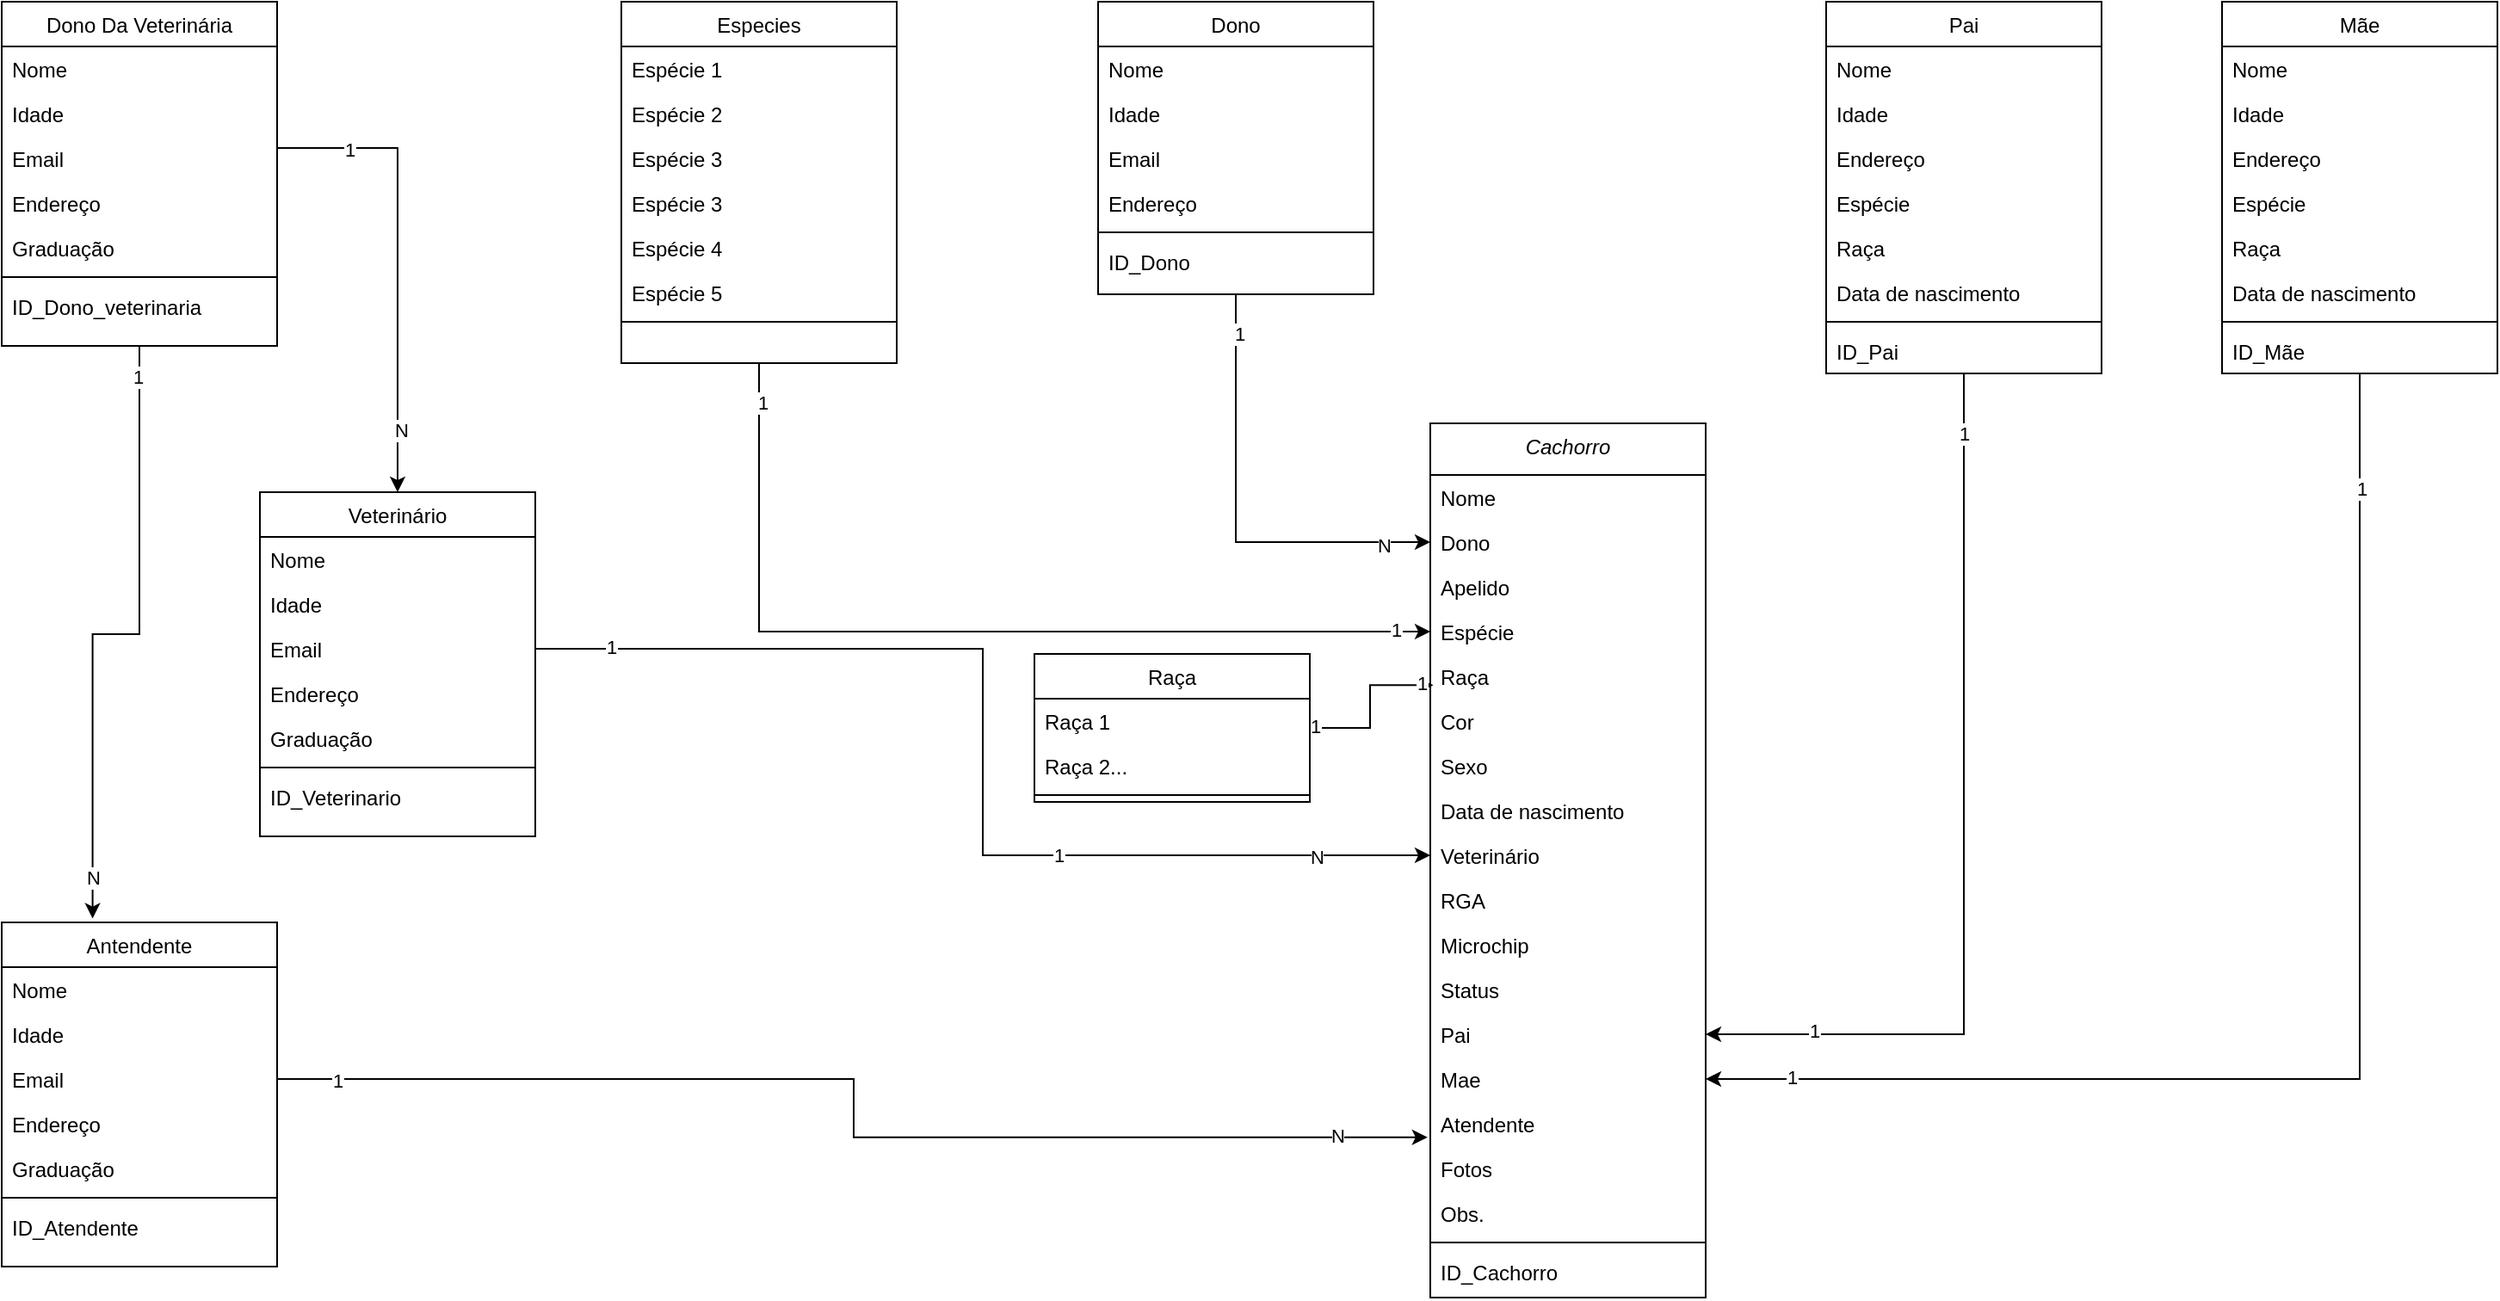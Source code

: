 <mxfile version="16.6.1" type="github">
  <diagram id="C5RBs43oDa-KdzZeNtuy" name="Page-1">
    <mxGraphModel dx="2426" dy="934" grid="1" gridSize="10" guides="1" tooltips="1" connect="1" arrows="1" fold="1" page="1" pageScale="1" pageWidth="827" pageHeight="1169" math="0" shadow="0">
      <root>
        <mxCell id="WIyWlLk6GJQsqaUBKTNV-0" />
        <mxCell id="WIyWlLk6GJQsqaUBKTNV-1" parent="WIyWlLk6GJQsqaUBKTNV-0" />
        <mxCell id="zkfFHV4jXpPFQw0GAbJ--0" value="Cachorro" style="swimlane;fontStyle=2;align=center;verticalAlign=top;childLayout=stackLayout;horizontal=1;startSize=30;horizontalStack=0;resizeParent=1;resizeLast=0;collapsible=1;marginBottom=0;rounded=0;shadow=0;strokeWidth=1;" parent="WIyWlLk6GJQsqaUBKTNV-1" vertex="1">
          <mxGeometry x="860" y="270" width="160" height="508" as="geometry">
            <mxRectangle x="230" y="140" width="160" height="26" as="alternateBounds" />
          </mxGeometry>
        </mxCell>
        <mxCell id="zkfFHV4jXpPFQw0GAbJ--1" value="Nome" style="text;align=left;verticalAlign=top;spacingLeft=4;spacingRight=4;overflow=hidden;rotatable=0;points=[[0,0.5],[1,0.5]];portConstraint=eastwest;" parent="zkfFHV4jXpPFQw0GAbJ--0" vertex="1">
          <mxGeometry y="30" width="160" height="26" as="geometry" />
        </mxCell>
        <mxCell id="6WogkXGTX9VbG-yehaHw-93" value="Dono" style="text;align=left;verticalAlign=top;spacingLeft=4;spacingRight=4;overflow=hidden;rotatable=0;points=[[0,0.5],[1,0.5]];portConstraint=eastwest;" vertex="1" parent="zkfFHV4jXpPFQw0GAbJ--0">
          <mxGeometry y="56" width="160" height="26" as="geometry" />
        </mxCell>
        <mxCell id="zkfFHV4jXpPFQw0GAbJ--2" value="Apelido" style="text;align=left;verticalAlign=top;spacingLeft=4;spacingRight=4;overflow=hidden;rotatable=0;points=[[0,0.5],[1,0.5]];portConstraint=eastwest;rounded=0;shadow=0;html=0;" parent="zkfFHV4jXpPFQw0GAbJ--0" vertex="1">
          <mxGeometry y="82" width="160" height="26" as="geometry" />
        </mxCell>
        <mxCell id="zkfFHV4jXpPFQw0GAbJ--3" value="Espécie" style="text;align=left;verticalAlign=top;spacingLeft=4;spacingRight=4;overflow=hidden;rotatable=0;points=[[0,0.5],[1,0.5]];portConstraint=eastwest;rounded=0;shadow=0;html=0;" parent="zkfFHV4jXpPFQw0GAbJ--0" vertex="1">
          <mxGeometry y="108" width="160" height="26" as="geometry" />
        </mxCell>
        <mxCell id="6WogkXGTX9VbG-yehaHw-0" value="Raça" style="text;align=left;verticalAlign=top;spacingLeft=4;spacingRight=4;overflow=hidden;rotatable=0;points=[[0,0.5],[1,0.5]];portConstraint=eastwest;rounded=0;shadow=0;html=0;" vertex="1" parent="zkfFHV4jXpPFQw0GAbJ--0">
          <mxGeometry y="134" width="160" height="26" as="geometry" />
        </mxCell>
        <mxCell id="6WogkXGTX9VbG-yehaHw-2" value="Cor" style="text;align=left;verticalAlign=top;spacingLeft=4;spacingRight=4;overflow=hidden;rotatable=0;points=[[0,0.5],[1,0.5]];portConstraint=eastwest;rounded=0;shadow=0;html=0;" vertex="1" parent="zkfFHV4jXpPFQw0GAbJ--0">
          <mxGeometry y="160" width="160" height="26" as="geometry" />
        </mxCell>
        <mxCell id="6WogkXGTX9VbG-yehaHw-1" value="Sexo" style="text;align=left;verticalAlign=top;spacingLeft=4;spacingRight=4;overflow=hidden;rotatable=0;points=[[0,0.5],[1,0.5]];portConstraint=eastwest;rounded=0;shadow=0;html=0;" vertex="1" parent="zkfFHV4jXpPFQw0GAbJ--0">
          <mxGeometry y="186" width="160" height="26" as="geometry" />
        </mxCell>
        <mxCell id="6WogkXGTX9VbG-yehaHw-6" value="Data de nascimento" style="text;align=left;verticalAlign=top;spacingLeft=4;spacingRight=4;overflow=hidden;rotatable=0;points=[[0,0.5],[1,0.5]];portConstraint=eastwest;rounded=0;shadow=0;html=0;" vertex="1" parent="zkfFHV4jXpPFQw0GAbJ--0">
          <mxGeometry y="212" width="160" height="26" as="geometry" />
        </mxCell>
        <mxCell id="6WogkXGTX9VbG-yehaHw-3" value="Veterinário " style="text;align=left;verticalAlign=top;spacingLeft=4;spacingRight=4;overflow=hidden;rotatable=0;points=[[0,0.5],[1,0.5]];portConstraint=eastwest;rounded=0;shadow=0;html=0;" vertex="1" parent="zkfFHV4jXpPFQw0GAbJ--0">
          <mxGeometry y="238" width="160" height="26" as="geometry" />
        </mxCell>
        <mxCell id="6WogkXGTX9VbG-yehaHw-5" value="RGA" style="text;align=left;verticalAlign=top;spacingLeft=4;spacingRight=4;overflow=hidden;rotatable=0;points=[[0,0.5],[1,0.5]];portConstraint=eastwest;rounded=0;shadow=0;html=0;" vertex="1" parent="zkfFHV4jXpPFQw0GAbJ--0">
          <mxGeometry y="264" width="160" height="26" as="geometry" />
        </mxCell>
        <mxCell id="6WogkXGTX9VbG-yehaHw-8" value="Microchip" style="text;align=left;verticalAlign=top;spacingLeft=4;spacingRight=4;overflow=hidden;rotatable=0;points=[[0,0.5],[1,0.5]];portConstraint=eastwest;rounded=0;shadow=0;html=0;" vertex="1" parent="zkfFHV4jXpPFQw0GAbJ--0">
          <mxGeometry y="290" width="160" height="26" as="geometry" />
        </mxCell>
        <mxCell id="6WogkXGTX9VbG-yehaHw-10" value="Status" style="text;align=left;verticalAlign=top;spacingLeft=4;spacingRight=4;overflow=hidden;rotatable=0;points=[[0,0.5],[1,0.5]];portConstraint=eastwest;rounded=0;shadow=0;html=0;" vertex="1" parent="zkfFHV4jXpPFQw0GAbJ--0">
          <mxGeometry y="316" width="160" height="26" as="geometry" />
        </mxCell>
        <mxCell id="6WogkXGTX9VbG-yehaHw-9" value="Pai" style="text;align=left;verticalAlign=top;spacingLeft=4;spacingRight=4;overflow=hidden;rotatable=0;points=[[0,0.5],[1,0.5]];portConstraint=eastwest;rounded=0;shadow=0;html=0;" vertex="1" parent="zkfFHV4jXpPFQw0GAbJ--0">
          <mxGeometry y="342" width="160" height="26" as="geometry" />
        </mxCell>
        <mxCell id="6WogkXGTX9VbG-yehaHw-7" value="Mae" style="text;align=left;verticalAlign=top;spacingLeft=4;spacingRight=4;overflow=hidden;rotatable=0;points=[[0,0.5],[1,0.5]];portConstraint=eastwest;rounded=0;shadow=0;html=0;" vertex="1" parent="zkfFHV4jXpPFQw0GAbJ--0">
          <mxGeometry y="368" width="160" height="26" as="geometry" />
        </mxCell>
        <mxCell id="6WogkXGTX9VbG-yehaHw-4" value="Atendente" style="text;align=left;verticalAlign=top;spacingLeft=4;spacingRight=4;overflow=hidden;rotatable=0;points=[[0,0.5],[1,0.5]];portConstraint=eastwest;rounded=0;shadow=0;html=0;" vertex="1" parent="zkfFHV4jXpPFQw0GAbJ--0">
          <mxGeometry y="394" width="160" height="26" as="geometry" />
        </mxCell>
        <mxCell id="6WogkXGTX9VbG-yehaHw-12" value="Fotos" style="text;align=left;verticalAlign=top;spacingLeft=4;spacingRight=4;overflow=hidden;rotatable=0;points=[[0,0.5],[1,0.5]];portConstraint=eastwest;rounded=0;shadow=0;html=0;" vertex="1" parent="zkfFHV4jXpPFQw0GAbJ--0">
          <mxGeometry y="420" width="160" height="26" as="geometry" />
        </mxCell>
        <mxCell id="6WogkXGTX9VbG-yehaHw-11" value="Obs." style="text;align=left;verticalAlign=top;spacingLeft=4;spacingRight=4;overflow=hidden;rotatable=0;points=[[0,0.5],[1,0.5]];portConstraint=eastwest;rounded=0;shadow=0;html=0;" vertex="1" parent="zkfFHV4jXpPFQw0GAbJ--0">
          <mxGeometry y="446" width="160" height="26" as="geometry" />
        </mxCell>
        <mxCell id="zkfFHV4jXpPFQw0GAbJ--4" value="" style="line;html=1;strokeWidth=1;align=left;verticalAlign=middle;spacingTop=-1;spacingLeft=3;spacingRight=3;rotatable=0;labelPosition=right;points=[];portConstraint=eastwest;" parent="zkfFHV4jXpPFQw0GAbJ--0" vertex="1">
          <mxGeometry y="472" width="160" height="8" as="geometry" />
        </mxCell>
        <mxCell id="zkfFHV4jXpPFQw0GAbJ--5" value="ID_Cachorro" style="text;align=left;verticalAlign=top;spacingLeft=4;spacingRight=4;overflow=hidden;rotatable=0;points=[[0,0.5],[1,0.5]];portConstraint=eastwest;" parent="zkfFHV4jXpPFQw0GAbJ--0" vertex="1">
          <mxGeometry y="480" width="160" height="26" as="geometry" />
        </mxCell>
        <mxCell id="zkfFHV4jXpPFQw0GAbJ--6" value="Veterinário" style="swimlane;fontStyle=0;align=center;verticalAlign=top;childLayout=stackLayout;horizontal=1;startSize=26;horizontalStack=0;resizeParent=1;resizeLast=0;collapsible=1;marginBottom=0;rounded=0;shadow=0;strokeWidth=1;" parent="WIyWlLk6GJQsqaUBKTNV-1" vertex="1">
          <mxGeometry x="180" y="310" width="160" height="200" as="geometry">
            <mxRectangle x="130" y="380" width="160" height="26" as="alternateBounds" />
          </mxGeometry>
        </mxCell>
        <mxCell id="zkfFHV4jXpPFQw0GAbJ--7" value="Nome" style="text;align=left;verticalAlign=top;spacingLeft=4;spacingRight=4;overflow=hidden;rotatable=0;points=[[0,0.5],[1,0.5]];portConstraint=eastwest;" parent="zkfFHV4jXpPFQw0GAbJ--6" vertex="1">
          <mxGeometry y="26" width="160" height="26" as="geometry" />
        </mxCell>
        <mxCell id="zkfFHV4jXpPFQw0GAbJ--8" value="Idade" style="text;align=left;verticalAlign=top;spacingLeft=4;spacingRight=4;overflow=hidden;rotatable=0;points=[[0,0.5],[1,0.5]];portConstraint=eastwest;rounded=0;shadow=0;html=0;" parent="zkfFHV4jXpPFQw0GAbJ--6" vertex="1">
          <mxGeometry y="52" width="160" height="26" as="geometry" />
        </mxCell>
        <mxCell id="6WogkXGTX9VbG-yehaHw-19" value="Email" style="text;align=left;verticalAlign=top;spacingLeft=4;spacingRight=4;overflow=hidden;rotatable=0;points=[[0,0.5],[1,0.5]];portConstraint=eastwest;rounded=0;shadow=0;html=0;" vertex="1" parent="zkfFHV4jXpPFQw0GAbJ--6">
          <mxGeometry y="78" width="160" height="26" as="geometry" />
        </mxCell>
        <mxCell id="6WogkXGTX9VbG-yehaHw-20" value="Endereço" style="text;align=left;verticalAlign=top;spacingLeft=4;spacingRight=4;overflow=hidden;rotatable=0;points=[[0,0.5],[1,0.5]];portConstraint=eastwest;rounded=0;shadow=0;html=0;" vertex="1" parent="zkfFHV4jXpPFQw0GAbJ--6">
          <mxGeometry y="104" width="160" height="26" as="geometry" />
        </mxCell>
        <mxCell id="6WogkXGTX9VbG-yehaHw-21" value="Graduação" style="text;align=left;verticalAlign=top;spacingLeft=4;spacingRight=4;overflow=hidden;rotatable=0;points=[[0,0.5],[1,0.5]];portConstraint=eastwest;rounded=0;shadow=0;html=0;" vertex="1" parent="zkfFHV4jXpPFQw0GAbJ--6">
          <mxGeometry y="130" width="160" height="26" as="geometry" />
        </mxCell>
        <mxCell id="zkfFHV4jXpPFQw0GAbJ--9" value="" style="line;html=1;strokeWidth=1;align=left;verticalAlign=middle;spacingTop=-1;spacingLeft=3;spacingRight=3;rotatable=0;labelPosition=right;points=[];portConstraint=eastwest;" parent="zkfFHV4jXpPFQw0GAbJ--6" vertex="1">
          <mxGeometry y="156" width="160" height="8" as="geometry" />
        </mxCell>
        <mxCell id="6WogkXGTX9VbG-yehaHw-23" value="ID_Veterinario" style="text;align=left;verticalAlign=top;spacingLeft=4;spacingRight=4;overflow=hidden;rotatable=0;points=[[0,0.5],[1,0.5]];portConstraint=eastwest;rounded=0;shadow=0;html=0;" vertex="1" parent="zkfFHV4jXpPFQw0GAbJ--6">
          <mxGeometry y="164" width="160" height="26" as="geometry" />
        </mxCell>
        <mxCell id="6WogkXGTX9VbG-yehaHw-81" style="edgeStyle=orthogonalEdgeStyle;rounded=0;orthogonalLoop=1;jettySize=auto;html=1;entryX=0.011;entryY=0.698;entryDx=0;entryDy=0;entryPerimeter=0;" edge="1" parent="WIyWlLk6GJQsqaUBKTNV-1" source="zkfFHV4jXpPFQw0GAbJ--13" target="6WogkXGTX9VbG-yehaHw-0">
          <mxGeometry relative="1" as="geometry" />
        </mxCell>
        <mxCell id="6WogkXGTX9VbG-yehaHw-82" value="1" style="edgeLabel;html=1;align=center;verticalAlign=middle;resizable=0;points=[];" vertex="1" connectable="0" parent="6WogkXGTX9VbG-yehaHw-81">
          <mxGeometry x="0.865" y="1" relative="1" as="geometry">
            <mxPoint as="offset" />
          </mxGeometry>
        </mxCell>
        <mxCell id="6WogkXGTX9VbG-yehaHw-83" value="1" style="edgeLabel;html=1;align=center;verticalAlign=middle;resizable=0;points=[];" vertex="1" connectable="0" parent="6WogkXGTX9VbG-yehaHw-81">
          <mxGeometry x="-0.944" y="1" relative="1" as="geometry">
            <mxPoint as="offset" />
          </mxGeometry>
        </mxCell>
        <mxCell id="zkfFHV4jXpPFQw0GAbJ--13" value="Raça" style="swimlane;fontStyle=0;align=center;verticalAlign=top;childLayout=stackLayout;horizontal=1;startSize=26;horizontalStack=0;resizeParent=1;resizeLast=0;collapsible=1;marginBottom=0;rounded=0;shadow=0;strokeWidth=1;" parent="WIyWlLk6GJQsqaUBKTNV-1" vertex="1">
          <mxGeometry x="630" y="404" width="160" height="86" as="geometry">
            <mxRectangle x="340" y="380" width="170" height="26" as="alternateBounds" />
          </mxGeometry>
        </mxCell>
        <mxCell id="zkfFHV4jXpPFQw0GAbJ--14" value="Raça 1" style="text;align=left;verticalAlign=top;spacingLeft=4;spacingRight=4;overflow=hidden;rotatable=0;points=[[0,0.5],[1,0.5]];portConstraint=eastwest;" parent="zkfFHV4jXpPFQw0GAbJ--13" vertex="1">
          <mxGeometry y="26" width="160" height="26" as="geometry" />
        </mxCell>
        <mxCell id="6WogkXGTX9VbG-yehaHw-18" value="Raça 2..." style="text;align=left;verticalAlign=top;spacingLeft=4;spacingRight=4;overflow=hidden;rotatable=0;points=[[0,0.5],[1,0.5]];portConstraint=eastwest;" vertex="1" parent="zkfFHV4jXpPFQw0GAbJ--13">
          <mxGeometry y="52" width="160" height="26" as="geometry" />
        </mxCell>
        <mxCell id="zkfFHV4jXpPFQw0GAbJ--15" value="" style="line;html=1;strokeWidth=1;align=left;verticalAlign=middle;spacingTop=-1;spacingLeft=3;spacingRight=3;rotatable=0;labelPosition=right;points=[];portConstraint=eastwest;" parent="zkfFHV4jXpPFQw0GAbJ--13" vertex="1">
          <mxGeometry y="78" width="160" height="8" as="geometry" />
        </mxCell>
        <mxCell id="6WogkXGTX9VbG-yehaHw-111" style="edgeStyle=orthogonalEdgeStyle;rounded=0;orthogonalLoop=1;jettySize=auto;html=1;entryX=0;entryY=0.5;entryDx=0;entryDy=0;" edge="1" parent="WIyWlLk6GJQsqaUBKTNV-1" source="zkfFHV4jXpPFQw0GAbJ--17" target="zkfFHV4jXpPFQw0GAbJ--3">
          <mxGeometry relative="1" as="geometry" />
        </mxCell>
        <mxCell id="6WogkXGTX9VbG-yehaHw-112" value="1" style="edgeLabel;html=1;align=center;verticalAlign=middle;resizable=0;points=[];" vertex="1" connectable="0" parent="6WogkXGTX9VbG-yehaHw-111">
          <mxGeometry x="-0.917" y="2" relative="1" as="geometry">
            <mxPoint as="offset" />
          </mxGeometry>
        </mxCell>
        <mxCell id="6WogkXGTX9VbG-yehaHw-113" value="1" style="edgeLabel;html=1;align=center;verticalAlign=middle;resizable=0;points=[];" vertex="1" connectable="0" parent="6WogkXGTX9VbG-yehaHw-111">
          <mxGeometry x="0.926" y="1" relative="1" as="geometry">
            <mxPoint as="offset" />
          </mxGeometry>
        </mxCell>
        <mxCell id="zkfFHV4jXpPFQw0GAbJ--17" value="Especies" style="swimlane;fontStyle=0;align=center;verticalAlign=top;childLayout=stackLayout;horizontal=1;startSize=26;horizontalStack=0;resizeParent=1;resizeLast=0;collapsible=1;marginBottom=0;rounded=0;shadow=0;strokeWidth=1;" parent="WIyWlLk6GJQsqaUBKTNV-1" vertex="1">
          <mxGeometry x="390" y="25" width="160" height="210" as="geometry">
            <mxRectangle x="550" y="140" width="160" height="26" as="alternateBounds" />
          </mxGeometry>
        </mxCell>
        <mxCell id="zkfFHV4jXpPFQw0GAbJ--18" value="Espécie 1" style="text;align=left;verticalAlign=top;spacingLeft=4;spacingRight=4;overflow=hidden;rotatable=0;points=[[0,0.5],[1,0.5]];portConstraint=eastwest;" parent="zkfFHV4jXpPFQw0GAbJ--17" vertex="1">
          <mxGeometry y="26" width="160" height="26" as="geometry" />
        </mxCell>
        <mxCell id="zkfFHV4jXpPFQw0GAbJ--19" value="Espécie 2" style="text;align=left;verticalAlign=top;spacingLeft=4;spacingRight=4;overflow=hidden;rotatable=0;points=[[0,0.5],[1,0.5]];portConstraint=eastwest;rounded=0;shadow=0;html=0;" parent="zkfFHV4jXpPFQw0GAbJ--17" vertex="1">
          <mxGeometry y="52" width="160" height="26" as="geometry" />
        </mxCell>
        <mxCell id="6WogkXGTX9VbG-yehaHw-13" value="Espécie 3" style="text;align=left;verticalAlign=top;spacingLeft=4;spacingRight=4;overflow=hidden;rotatable=0;points=[[0,0.5],[1,0.5]];portConstraint=eastwest;rounded=0;shadow=0;html=0;" vertex="1" parent="zkfFHV4jXpPFQw0GAbJ--17">
          <mxGeometry y="78" width="160" height="26" as="geometry" />
        </mxCell>
        <mxCell id="zkfFHV4jXpPFQw0GAbJ--20" value="Espécie 3" style="text;align=left;verticalAlign=top;spacingLeft=4;spacingRight=4;overflow=hidden;rotatable=0;points=[[0,0.5],[1,0.5]];portConstraint=eastwest;rounded=0;shadow=0;html=0;" parent="zkfFHV4jXpPFQw0GAbJ--17" vertex="1">
          <mxGeometry y="104" width="160" height="26" as="geometry" />
        </mxCell>
        <mxCell id="zkfFHV4jXpPFQw0GAbJ--21" value="Espécie 4" style="text;align=left;verticalAlign=top;spacingLeft=4;spacingRight=4;overflow=hidden;rotatable=0;points=[[0,0.5],[1,0.5]];portConstraint=eastwest;rounded=0;shadow=0;html=0;" parent="zkfFHV4jXpPFQw0GAbJ--17" vertex="1">
          <mxGeometry y="130" width="160" height="26" as="geometry" />
        </mxCell>
        <mxCell id="zkfFHV4jXpPFQw0GAbJ--22" value="Espécie 5" style="text;align=left;verticalAlign=top;spacingLeft=4;spacingRight=4;overflow=hidden;rotatable=0;points=[[0,0.5],[1,0.5]];portConstraint=eastwest;rounded=0;shadow=0;html=0;" parent="zkfFHV4jXpPFQw0GAbJ--17" vertex="1">
          <mxGeometry y="156" width="160" height="26" as="geometry" />
        </mxCell>
        <mxCell id="zkfFHV4jXpPFQw0GAbJ--23" value="" style="line;html=1;strokeWidth=1;align=left;verticalAlign=middle;spacingTop=-1;spacingLeft=3;spacingRight=3;rotatable=0;labelPosition=right;points=[];portConstraint=eastwest;" parent="zkfFHV4jXpPFQw0GAbJ--17" vertex="1">
          <mxGeometry y="182" width="160" height="8" as="geometry" />
        </mxCell>
        <mxCell id="6WogkXGTX9VbG-yehaHw-88" style="edgeStyle=orthogonalEdgeStyle;rounded=0;orthogonalLoop=1;jettySize=auto;html=1;" edge="1" parent="WIyWlLk6GJQsqaUBKTNV-1" source="6WogkXGTX9VbG-yehaHw-24" target="6WogkXGTX9VbG-yehaHw-7">
          <mxGeometry relative="1" as="geometry" />
        </mxCell>
        <mxCell id="6WogkXGTX9VbG-yehaHw-89" value="1" style="edgeLabel;html=1;align=center;verticalAlign=middle;resizable=0;points=[];" vertex="1" connectable="0" parent="6WogkXGTX9VbG-yehaHw-88">
          <mxGeometry x="-0.831" y="1" relative="1" as="geometry">
            <mxPoint as="offset" />
          </mxGeometry>
        </mxCell>
        <mxCell id="6WogkXGTX9VbG-yehaHw-90" value="1" style="edgeLabel;html=1;align=center;verticalAlign=middle;resizable=0;points=[];" vertex="1" connectable="0" parent="6WogkXGTX9VbG-yehaHw-88">
          <mxGeometry x="0.873" y="-1" relative="1" as="geometry">
            <mxPoint as="offset" />
          </mxGeometry>
        </mxCell>
        <mxCell id="6WogkXGTX9VbG-yehaHw-24" value="Mãe" style="swimlane;fontStyle=0;align=center;verticalAlign=top;childLayout=stackLayout;horizontal=1;startSize=26;horizontalStack=0;resizeParent=1;resizeLast=0;collapsible=1;marginBottom=0;rounded=0;shadow=0;strokeWidth=1;" vertex="1" parent="WIyWlLk6GJQsqaUBKTNV-1">
          <mxGeometry x="1320" y="25" width="160" height="216" as="geometry">
            <mxRectangle x="130" y="380" width="160" height="26" as="alternateBounds" />
          </mxGeometry>
        </mxCell>
        <mxCell id="6WogkXGTX9VbG-yehaHw-25" value="Nome" style="text;align=left;verticalAlign=top;spacingLeft=4;spacingRight=4;overflow=hidden;rotatable=0;points=[[0,0.5],[1,0.5]];portConstraint=eastwest;" vertex="1" parent="6WogkXGTX9VbG-yehaHw-24">
          <mxGeometry y="26" width="160" height="26" as="geometry" />
        </mxCell>
        <mxCell id="6WogkXGTX9VbG-yehaHw-26" value="Idade" style="text;align=left;verticalAlign=top;spacingLeft=4;spacingRight=4;overflow=hidden;rotatable=0;points=[[0,0.5],[1,0.5]];portConstraint=eastwest;rounded=0;shadow=0;html=0;" vertex="1" parent="6WogkXGTX9VbG-yehaHw-24">
          <mxGeometry y="52" width="160" height="26" as="geometry" />
        </mxCell>
        <mxCell id="6WogkXGTX9VbG-yehaHw-33" value="Endereço" style="text;align=left;verticalAlign=top;spacingLeft=4;spacingRight=4;overflow=hidden;rotatable=0;points=[[0,0.5],[1,0.5]];portConstraint=eastwest;rounded=0;shadow=0;html=0;" vertex="1" parent="6WogkXGTX9VbG-yehaHw-24">
          <mxGeometry y="78" width="160" height="26" as="geometry" />
        </mxCell>
        <mxCell id="6WogkXGTX9VbG-yehaHw-34" value="Espécie" style="text;align=left;verticalAlign=top;spacingLeft=4;spacingRight=4;overflow=hidden;rotatable=0;points=[[0,0.5],[1,0.5]];portConstraint=eastwest;rounded=0;shadow=0;html=0;" vertex="1" parent="6WogkXGTX9VbG-yehaHw-24">
          <mxGeometry y="104" width="160" height="26" as="geometry" />
        </mxCell>
        <mxCell id="6WogkXGTX9VbG-yehaHw-35" value="Raça" style="text;align=left;verticalAlign=top;spacingLeft=4;spacingRight=4;overflow=hidden;rotatable=0;points=[[0,0.5],[1,0.5]];portConstraint=eastwest;rounded=0;shadow=0;html=0;" vertex="1" parent="6WogkXGTX9VbG-yehaHw-24">
          <mxGeometry y="130" width="160" height="26" as="geometry" />
        </mxCell>
        <mxCell id="6WogkXGTX9VbG-yehaHw-36" value="Data de nascimento" style="text;align=left;verticalAlign=top;spacingLeft=4;spacingRight=4;overflow=hidden;rotatable=0;points=[[0,0.5],[1,0.5]];portConstraint=eastwest;rounded=0;shadow=0;html=0;" vertex="1" parent="6WogkXGTX9VbG-yehaHw-24">
          <mxGeometry y="156" width="160" height="26" as="geometry" />
        </mxCell>
        <mxCell id="6WogkXGTX9VbG-yehaHw-30" value="" style="line;html=1;strokeWidth=1;align=left;verticalAlign=middle;spacingTop=-1;spacingLeft=3;spacingRight=3;rotatable=0;labelPosition=right;points=[];portConstraint=eastwest;" vertex="1" parent="6WogkXGTX9VbG-yehaHw-24">
          <mxGeometry y="182" width="160" height="8" as="geometry" />
        </mxCell>
        <mxCell id="6WogkXGTX9VbG-yehaHw-31" value="ID_Mãe" style="text;align=left;verticalAlign=top;spacingLeft=4;spacingRight=4;overflow=hidden;rotatable=0;points=[[0,0.5],[1,0.5]];portConstraint=eastwest;rounded=0;shadow=0;html=0;" vertex="1" parent="6WogkXGTX9VbG-yehaHw-24">
          <mxGeometry y="190" width="160" height="26" as="geometry" />
        </mxCell>
        <mxCell id="6WogkXGTX9VbG-yehaHw-87" style="edgeStyle=orthogonalEdgeStyle;rounded=0;orthogonalLoop=1;jettySize=auto;html=1;" edge="1" parent="WIyWlLk6GJQsqaUBKTNV-1" source="6WogkXGTX9VbG-yehaHw-37" target="6WogkXGTX9VbG-yehaHw-9">
          <mxGeometry relative="1" as="geometry" />
        </mxCell>
        <mxCell id="6WogkXGTX9VbG-yehaHw-91" value="1" style="edgeLabel;html=1;align=center;verticalAlign=middle;resizable=0;points=[];" vertex="1" connectable="0" parent="6WogkXGTX9VbG-yehaHw-87">
          <mxGeometry x="0.764" y="-2" relative="1" as="geometry">
            <mxPoint as="offset" />
          </mxGeometry>
        </mxCell>
        <mxCell id="6WogkXGTX9VbG-yehaHw-92" value="1" style="edgeLabel;html=1;align=center;verticalAlign=middle;resizable=0;points=[];" vertex="1" connectable="0" parent="6WogkXGTX9VbG-yehaHw-87">
          <mxGeometry x="-0.869" relative="1" as="geometry">
            <mxPoint as="offset" />
          </mxGeometry>
        </mxCell>
        <mxCell id="6WogkXGTX9VbG-yehaHw-37" value="Pai" style="swimlane;fontStyle=0;align=center;verticalAlign=top;childLayout=stackLayout;horizontal=1;startSize=26;horizontalStack=0;resizeParent=1;resizeLast=0;collapsible=1;marginBottom=0;rounded=0;shadow=0;strokeWidth=1;" vertex="1" parent="WIyWlLk6GJQsqaUBKTNV-1">
          <mxGeometry x="1090" y="25" width="160" height="216" as="geometry">
            <mxRectangle x="130" y="380" width="160" height="26" as="alternateBounds" />
          </mxGeometry>
        </mxCell>
        <mxCell id="6WogkXGTX9VbG-yehaHw-38" value="Nome" style="text;align=left;verticalAlign=top;spacingLeft=4;spacingRight=4;overflow=hidden;rotatable=0;points=[[0,0.5],[1,0.5]];portConstraint=eastwest;" vertex="1" parent="6WogkXGTX9VbG-yehaHw-37">
          <mxGeometry y="26" width="160" height="26" as="geometry" />
        </mxCell>
        <mxCell id="6WogkXGTX9VbG-yehaHw-39" value="Idade" style="text;align=left;verticalAlign=top;spacingLeft=4;spacingRight=4;overflow=hidden;rotatable=0;points=[[0,0.5],[1,0.5]];portConstraint=eastwest;rounded=0;shadow=0;html=0;" vertex="1" parent="6WogkXGTX9VbG-yehaHw-37">
          <mxGeometry y="52" width="160" height="26" as="geometry" />
        </mxCell>
        <mxCell id="6WogkXGTX9VbG-yehaHw-40" value="Endereço" style="text;align=left;verticalAlign=top;spacingLeft=4;spacingRight=4;overflow=hidden;rotatable=0;points=[[0,0.5],[1,0.5]];portConstraint=eastwest;rounded=0;shadow=0;html=0;" vertex="1" parent="6WogkXGTX9VbG-yehaHw-37">
          <mxGeometry y="78" width="160" height="26" as="geometry" />
        </mxCell>
        <mxCell id="6WogkXGTX9VbG-yehaHw-41" value="Espécie" style="text;align=left;verticalAlign=top;spacingLeft=4;spacingRight=4;overflow=hidden;rotatable=0;points=[[0,0.5],[1,0.5]];portConstraint=eastwest;rounded=0;shadow=0;html=0;" vertex="1" parent="6WogkXGTX9VbG-yehaHw-37">
          <mxGeometry y="104" width="160" height="26" as="geometry" />
        </mxCell>
        <mxCell id="6WogkXGTX9VbG-yehaHw-42" value="Raça" style="text;align=left;verticalAlign=top;spacingLeft=4;spacingRight=4;overflow=hidden;rotatable=0;points=[[0,0.5],[1,0.5]];portConstraint=eastwest;rounded=0;shadow=0;html=0;" vertex="1" parent="6WogkXGTX9VbG-yehaHw-37">
          <mxGeometry y="130" width="160" height="26" as="geometry" />
        </mxCell>
        <mxCell id="6WogkXGTX9VbG-yehaHw-43" value="Data de nascimento" style="text;align=left;verticalAlign=top;spacingLeft=4;spacingRight=4;overflow=hidden;rotatable=0;points=[[0,0.5],[1,0.5]];portConstraint=eastwest;rounded=0;shadow=0;html=0;" vertex="1" parent="6WogkXGTX9VbG-yehaHw-37">
          <mxGeometry y="156" width="160" height="26" as="geometry" />
        </mxCell>
        <mxCell id="6WogkXGTX9VbG-yehaHw-44" value="" style="line;html=1;strokeWidth=1;align=left;verticalAlign=middle;spacingTop=-1;spacingLeft=3;spacingRight=3;rotatable=0;labelPosition=right;points=[];portConstraint=eastwest;" vertex="1" parent="6WogkXGTX9VbG-yehaHw-37">
          <mxGeometry y="182" width="160" height="8" as="geometry" />
        </mxCell>
        <mxCell id="6WogkXGTX9VbG-yehaHw-45" value="ID_Pai" style="text;align=left;verticalAlign=top;spacingLeft=4;spacingRight=4;overflow=hidden;rotatable=0;points=[[0,0.5],[1,0.5]];portConstraint=eastwest;rounded=0;shadow=0;html=0;" vertex="1" parent="6WogkXGTX9VbG-yehaHw-37">
          <mxGeometry y="190" width="160" height="26" as="geometry" />
        </mxCell>
        <mxCell id="6WogkXGTX9VbG-yehaHw-46" value="Antendente" style="swimlane;fontStyle=0;align=center;verticalAlign=top;childLayout=stackLayout;horizontal=1;startSize=26;horizontalStack=0;resizeParent=1;resizeLast=0;collapsible=1;marginBottom=0;rounded=0;shadow=0;strokeWidth=1;" vertex="1" parent="WIyWlLk6GJQsqaUBKTNV-1">
          <mxGeometry x="30" y="560" width="160" height="200" as="geometry">
            <mxRectangle x="130" y="380" width="160" height="26" as="alternateBounds" />
          </mxGeometry>
        </mxCell>
        <mxCell id="6WogkXGTX9VbG-yehaHw-47" value="Nome" style="text;align=left;verticalAlign=top;spacingLeft=4;spacingRight=4;overflow=hidden;rotatable=0;points=[[0,0.5],[1,0.5]];portConstraint=eastwest;" vertex="1" parent="6WogkXGTX9VbG-yehaHw-46">
          <mxGeometry y="26" width="160" height="26" as="geometry" />
        </mxCell>
        <mxCell id="6WogkXGTX9VbG-yehaHw-48" value="Idade" style="text;align=left;verticalAlign=top;spacingLeft=4;spacingRight=4;overflow=hidden;rotatable=0;points=[[0,0.5],[1,0.5]];portConstraint=eastwest;rounded=0;shadow=0;html=0;" vertex="1" parent="6WogkXGTX9VbG-yehaHw-46">
          <mxGeometry y="52" width="160" height="26" as="geometry" />
        </mxCell>
        <mxCell id="6WogkXGTX9VbG-yehaHw-49" value="Email" style="text;align=left;verticalAlign=top;spacingLeft=4;spacingRight=4;overflow=hidden;rotatable=0;points=[[0,0.5],[1,0.5]];portConstraint=eastwest;rounded=0;shadow=0;html=0;" vertex="1" parent="6WogkXGTX9VbG-yehaHw-46">
          <mxGeometry y="78" width="160" height="26" as="geometry" />
        </mxCell>
        <mxCell id="6WogkXGTX9VbG-yehaHw-50" value="Endereço" style="text;align=left;verticalAlign=top;spacingLeft=4;spacingRight=4;overflow=hidden;rotatable=0;points=[[0,0.5],[1,0.5]];portConstraint=eastwest;rounded=0;shadow=0;html=0;" vertex="1" parent="6WogkXGTX9VbG-yehaHw-46">
          <mxGeometry y="104" width="160" height="26" as="geometry" />
        </mxCell>
        <mxCell id="6WogkXGTX9VbG-yehaHw-51" value="Graduação" style="text;align=left;verticalAlign=top;spacingLeft=4;spacingRight=4;overflow=hidden;rotatable=0;points=[[0,0.5],[1,0.5]];portConstraint=eastwest;rounded=0;shadow=0;html=0;" vertex="1" parent="6WogkXGTX9VbG-yehaHw-46">
          <mxGeometry y="130" width="160" height="26" as="geometry" />
        </mxCell>
        <mxCell id="6WogkXGTX9VbG-yehaHw-52" value="" style="line;html=1;strokeWidth=1;align=left;verticalAlign=middle;spacingTop=-1;spacingLeft=3;spacingRight=3;rotatable=0;labelPosition=right;points=[];portConstraint=eastwest;" vertex="1" parent="6WogkXGTX9VbG-yehaHw-46">
          <mxGeometry y="156" width="160" height="8" as="geometry" />
        </mxCell>
        <mxCell id="6WogkXGTX9VbG-yehaHw-53" value="ID_Atendente" style="text;align=left;verticalAlign=top;spacingLeft=4;spacingRight=4;overflow=hidden;rotatable=0;points=[[0,0.5],[1,0.5]];portConstraint=eastwest;rounded=0;shadow=0;html=0;" vertex="1" parent="6WogkXGTX9VbG-yehaHw-46">
          <mxGeometry y="164" width="160" height="26" as="geometry" />
        </mxCell>
        <mxCell id="6WogkXGTX9VbG-yehaHw-66" style="edgeStyle=orthogonalEdgeStyle;rounded=0;orthogonalLoop=1;jettySize=auto;html=1;entryX=0.5;entryY=0;entryDx=0;entryDy=0;" edge="1" parent="WIyWlLk6GJQsqaUBKTNV-1" source="6WogkXGTX9VbG-yehaHw-54" target="zkfFHV4jXpPFQw0GAbJ--6">
          <mxGeometry relative="1" as="geometry">
            <Array as="points">
              <mxPoint x="260" y="110" />
            </Array>
          </mxGeometry>
        </mxCell>
        <mxCell id="6WogkXGTX9VbG-yehaHw-67" value="1" style="edgeLabel;html=1;align=center;verticalAlign=middle;resizable=0;points=[];" vertex="1" connectable="0" parent="6WogkXGTX9VbG-yehaHw-66">
          <mxGeometry x="-0.692" y="-1" relative="1" as="geometry">
            <mxPoint as="offset" />
          </mxGeometry>
        </mxCell>
        <mxCell id="6WogkXGTX9VbG-yehaHw-72" value="N" style="edgeLabel;html=1;align=center;verticalAlign=middle;resizable=0;points=[];" vertex="1" connectable="0" parent="6WogkXGTX9VbG-yehaHw-66">
          <mxGeometry x="0.729" y="2" relative="1" as="geometry">
            <mxPoint as="offset" />
          </mxGeometry>
        </mxCell>
        <mxCell id="6WogkXGTX9VbG-yehaHw-108" style="edgeStyle=orthogonalEdgeStyle;rounded=0;orthogonalLoop=1;jettySize=auto;html=1;entryX=0.33;entryY=-0.011;entryDx=0;entryDy=0;entryPerimeter=0;" edge="1" parent="WIyWlLk6GJQsqaUBKTNV-1" source="6WogkXGTX9VbG-yehaHw-54" target="6WogkXGTX9VbG-yehaHw-46">
          <mxGeometry relative="1" as="geometry" />
        </mxCell>
        <mxCell id="6WogkXGTX9VbG-yehaHw-109" value="1" style="edgeLabel;html=1;align=center;verticalAlign=middle;resizable=0;points=[];" vertex="1" connectable="0" parent="6WogkXGTX9VbG-yehaHw-108">
          <mxGeometry x="-0.9" y="-1" relative="1" as="geometry">
            <mxPoint as="offset" />
          </mxGeometry>
        </mxCell>
        <mxCell id="6WogkXGTX9VbG-yehaHw-110" value="N" style="edgeLabel;html=1;align=center;verticalAlign=middle;resizable=0;points=[];" vertex="1" connectable="0" parent="6WogkXGTX9VbG-yehaHw-108">
          <mxGeometry x="0.863" relative="1" as="geometry">
            <mxPoint as="offset" />
          </mxGeometry>
        </mxCell>
        <mxCell id="6WogkXGTX9VbG-yehaHw-54" value="Dono Da Veterinária" style="swimlane;fontStyle=0;align=center;verticalAlign=top;childLayout=stackLayout;horizontal=1;startSize=26;horizontalStack=0;resizeParent=1;resizeLast=0;collapsible=1;marginBottom=0;rounded=0;shadow=0;strokeWidth=1;" vertex="1" parent="WIyWlLk6GJQsqaUBKTNV-1">
          <mxGeometry x="30" y="25" width="160" height="200" as="geometry">
            <mxRectangle x="130" y="380" width="160" height="26" as="alternateBounds" />
          </mxGeometry>
        </mxCell>
        <mxCell id="6WogkXGTX9VbG-yehaHw-55" value="Nome" style="text;align=left;verticalAlign=top;spacingLeft=4;spacingRight=4;overflow=hidden;rotatable=0;points=[[0,0.5],[1,0.5]];portConstraint=eastwest;" vertex="1" parent="6WogkXGTX9VbG-yehaHw-54">
          <mxGeometry y="26" width="160" height="26" as="geometry" />
        </mxCell>
        <mxCell id="6WogkXGTX9VbG-yehaHw-56" value="Idade" style="text;align=left;verticalAlign=top;spacingLeft=4;spacingRight=4;overflow=hidden;rotatable=0;points=[[0,0.5],[1,0.5]];portConstraint=eastwest;rounded=0;shadow=0;html=0;" vertex="1" parent="6WogkXGTX9VbG-yehaHw-54">
          <mxGeometry y="52" width="160" height="26" as="geometry" />
        </mxCell>
        <mxCell id="6WogkXGTX9VbG-yehaHw-57" value="Email" style="text;align=left;verticalAlign=top;spacingLeft=4;spacingRight=4;overflow=hidden;rotatable=0;points=[[0,0.5],[1,0.5]];portConstraint=eastwest;rounded=0;shadow=0;html=0;" vertex="1" parent="6WogkXGTX9VbG-yehaHw-54">
          <mxGeometry y="78" width="160" height="26" as="geometry" />
        </mxCell>
        <mxCell id="6WogkXGTX9VbG-yehaHw-58" value="Endereço" style="text;align=left;verticalAlign=top;spacingLeft=4;spacingRight=4;overflow=hidden;rotatable=0;points=[[0,0.5],[1,0.5]];portConstraint=eastwest;rounded=0;shadow=0;html=0;" vertex="1" parent="6WogkXGTX9VbG-yehaHw-54">
          <mxGeometry y="104" width="160" height="26" as="geometry" />
        </mxCell>
        <mxCell id="6WogkXGTX9VbG-yehaHw-59" value="Graduação" style="text;align=left;verticalAlign=top;spacingLeft=4;spacingRight=4;overflow=hidden;rotatable=0;points=[[0,0.5],[1,0.5]];portConstraint=eastwest;rounded=0;shadow=0;html=0;" vertex="1" parent="6WogkXGTX9VbG-yehaHw-54">
          <mxGeometry y="130" width="160" height="26" as="geometry" />
        </mxCell>
        <mxCell id="6WogkXGTX9VbG-yehaHw-60" value="" style="line;html=1;strokeWidth=1;align=left;verticalAlign=middle;spacingTop=-1;spacingLeft=3;spacingRight=3;rotatable=0;labelPosition=right;points=[];portConstraint=eastwest;" vertex="1" parent="6WogkXGTX9VbG-yehaHw-54">
          <mxGeometry y="156" width="160" height="8" as="geometry" />
        </mxCell>
        <mxCell id="6WogkXGTX9VbG-yehaHw-61" value="ID_Dono_veterinaria" style="text;align=left;verticalAlign=top;spacingLeft=4;spacingRight=4;overflow=hidden;rotatable=0;points=[[0,0.5],[1,0.5]];portConstraint=eastwest;rounded=0;shadow=0;html=0;" vertex="1" parent="6WogkXGTX9VbG-yehaHw-54">
          <mxGeometry y="164" width="160" height="26" as="geometry" />
        </mxCell>
        <mxCell id="6WogkXGTX9VbG-yehaHw-73" style="edgeStyle=orthogonalEdgeStyle;rounded=0;orthogonalLoop=1;jettySize=auto;html=1;entryX=-0.01;entryY=0.804;entryDx=0;entryDy=0;entryPerimeter=0;" edge="1" parent="WIyWlLk6GJQsqaUBKTNV-1" source="6WogkXGTX9VbG-yehaHw-49" target="6WogkXGTX9VbG-yehaHw-4">
          <mxGeometry relative="1" as="geometry" />
        </mxCell>
        <mxCell id="6WogkXGTX9VbG-yehaHw-76" value="1" style="edgeLabel;html=1;align=center;verticalAlign=middle;resizable=0;points=[];" vertex="1" connectable="0" parent="6WogkXGTX9VbG-yehaHw-73">
          <mxGeometry x="-0.9" y="-1" relative="1" as="geometry">
            <mxPoint as="offset" />
          </mxGeometry>
        </mxCell>
        <mxCell id="6WogkXGTX9VbG-yehaHw-77" value="N" style="edgeLabel;html=1;align=center;verticalAlign=middle;resizable=0;points=[];" vertex="1" connectable="0" parent="6WogkXGTX9VbG-yehaHw-73">
          <mxGeometry x="0.85" y="1" relative="1" as="geometry">
            <mxPoint as="offset" />
          </mxGeometry>
        </mxCell>
        <mxCell id="6WogkXGTX9VbG-yehaHw-74" style="edgeStyle=orthogonalEdgeStyle;rounded=0;orthogonalLoop=1;jettySize=auto;html=1;" edge="1" parent="WIyWlLk6GJQsqaUBKTNV-1" source="6WogkXGTX9VbG-yehaHw-19" target="6WogkXGTX9VbG-yehaHw-3">
          <mxGeometry relative="1" as="geometry" />
        </mxCell>
        <mxCell id="6WogkXGTX9VbG-yehaHw-79" value="1" style="edgeLabel;html=1;align=center;verticalAlign=middle;resizable=0;points=[];" vertex="1" connectable="0" parent="6WogkXGTX9VbG-yehaHw-74">
          <mxGeometry x="-0.864" y="1" relative="1" as="geometry">
            <mxPoint as="offset" />
          </mxGeometry>
        </mxCell>
        <mxCell id="6WogkXGTX9VbG-yehaHw-80" value="N" style="edgeLabel;html=1;align=center;verticalAlign=middle;resizable=0;points=[];" vertex="1" connectable="0" parent="6WogkXGTX9VbG-yehaHw-74">
          <mxGeometry x="0.794" y="-1" relative="1" as="geometry">
            <mxPoint as="offset" />
          </mxGeometry>
        </mxCell>
        <mxCell id="6WogkXGTX9VbG-yehaHw-86" value="1" style="edgeLabel;html=1;align=center;verticalAlign=middle;resizable=0;points=[];" vertex="1" connectable="0" parent="6WogkXGTX9VbG-yehaHw-74">
          <mxGeometry x="0.325" relative="1" as="geometry">
            <mxPoint as="offset" />
          </mxGeometry>
        </mxCell>
        <mxCell id="6WogkXGTX9VbG-yehaHw-102" style="edgeStyle=orthogonalEdgeStyle;rounded=0;orthogonalLoop=1;jettySize=auto;html=1;" edge="1" parent="WIyWlLk6GJQsqaUBKTNV-1" source="6WogkXGTX9VbG-yehaHw-94" target="6WogkXGTX9VbG-yehaHw-93">
          <mxGeometry relative="1" as="geometry" />
        </mxCell>
        <mxCell id="6WogkXGTX9VbG-yehaHw-103" value="1" style="edgeLabel;html=1;align=center;verticalAlign=middle;resizable=0;points=[];" vertex="1" connectable="0" parent="6WogkXGTX9VbG-yehaHw-102">
          <mxGeometry x="-0.822" y="2" relative="1" as="geometry">
            <mxPoint as="offset" />
          </mxGeometry>
        </mxCell>
        <mxCell id="6WogkXGTX9VbG-yehaHw-104" value="N" style="edgeLabel;html=1;align=center;verticalAlign=middle;resizable=0;points=[];" vertex="1" connectable="0" parent="6WogkXGTX9VbG-yehaHw-102">
          <mxGeometry x="0.786" y="-2" relative="1" as="geometry">
            <mxPoint as="offset" />
          </mxGeometry>
        </mxCell>
        <mxCell id="6WogkXGTX9VbG-yehaHw-94" value="Dono" style="swimlane;fontStyle=0;align=center;verticalAlign=top;childLayout=stackLayout;horizontal=1;startSize=26;horizontalStack=0;resizeParent=1;resizeLast=0;collapsible=1;marginBottom=0;rounded=0;shadow=0;strokeWidth=1;" vertex="1" parent="WIyWlLk6GJQsqaUBKTNV-1">
          <mxGeometry x="667" y="25" width="160" height="170" as="geometry">
            <mxRectangle x="130" y="380" width="160" height="26" as="alternateBounds" />
          </mxGeometry>
        </mxCell>
        <mxCell id="6WogkXGTX9VbG-yehaHw-95" value="Nome" style="text;align=left;verticalAlign=top;spacingLeft=4;spacingRight=4;overflow=hidden;rotatable=0;points=[[0,0.5],[1,0.5]];portConstraint=eastwest;" vertex="1" parent="6WogkXGTX9VbG-yehaHw-94">
          <mxGeometry y="26" width="160" height="26" as="geometry" />
        </mxCell>
        <mxCell id="6WogkXGTX9VbG-yehaHw-96" value="Idade" style="text;align=left;verticalAlign=top;spacingLeft=4;spacingRight=4;overflow=hidden;rotatable=0;points=[[0,0.5],[1,0.5]];portConstraint=eastwest;rounded=0;shadow=0;html=0;" vertex="1" parent="6WogkXGTX9VbG-yehaHw-94">
          <mxGeometry y="52" width="160" height="26" as="geometry" />
        </mxCell>
        <mxCell id="6WogkXGTX9VbG-yehaHw-97" value="Email" style="text;align=left;verticalAlign=top;spacingLeft=4;spacingRight=4;overflow=hidden;rotatable=0;points=[[0,0.5],[1,0.5]];portConstraint=eastwest;rounded=0;shadow=0;html=0;" vertex="1" parent="6WogkXGTX9VbG-yehaHw-94">
          <mxGeometry y="78" width="160" height="26" as="geometry" />
        </mxCell>
        <mxCell id="6WogkXGTX9VbG-yehaHw-98" value="Endereço" style="text;align=left;verticalAlign=top;spacingLeft=4;spacingRight=4;overflow=hidden;rotatable=0;points=[[0,0.5],[1,0.5]];portConstraint=eastwest;rounded=0;shadow=0;html=0;" vertex="1" parent="6WogkXGTX9VbG-yehaHw-94">
          <mxGeometry y="104" width="160" height="26" as="geometry" />
        </mxCell>
        <mxCell id="6WogkXGTX9VbG-yehaHw-100" value="" style="line;html=1;strokeWidth=1;align=left;verticalAlign=middle;spacingTop=-1;spacingLeft=3;spacingRight=3;rotatable=0;labelPosition=right;points=[];portConstraint=eastwest;" vertex="1" parent="6WogkXGTX9VbG-yehaHw-94">
          <mxGeometry y="130" width="160" height="8" as="geometry" />
        </mxCell>
        <mxCell id="6WogkXGTX9VbG-yehaHw-101" value="ID_Dono" style="text;align=left;verticalAlign=top;spacingLeft=4;spacingRight=4;overflow=hidden;rotatable=0;points=[[0,0.5],[1,0.5]];portConstraint=eastwest;rounded=0;shadow=0;html=0;" vertex="1" parent="6WogkXGTX9VbG-yehaHw-94">
          <mxGeometry y="138" width="160" height="26" as="geometry" />
        </mxCell>
      </root>
    </mxGraphModel>
  </diagram>
</mxfile>
